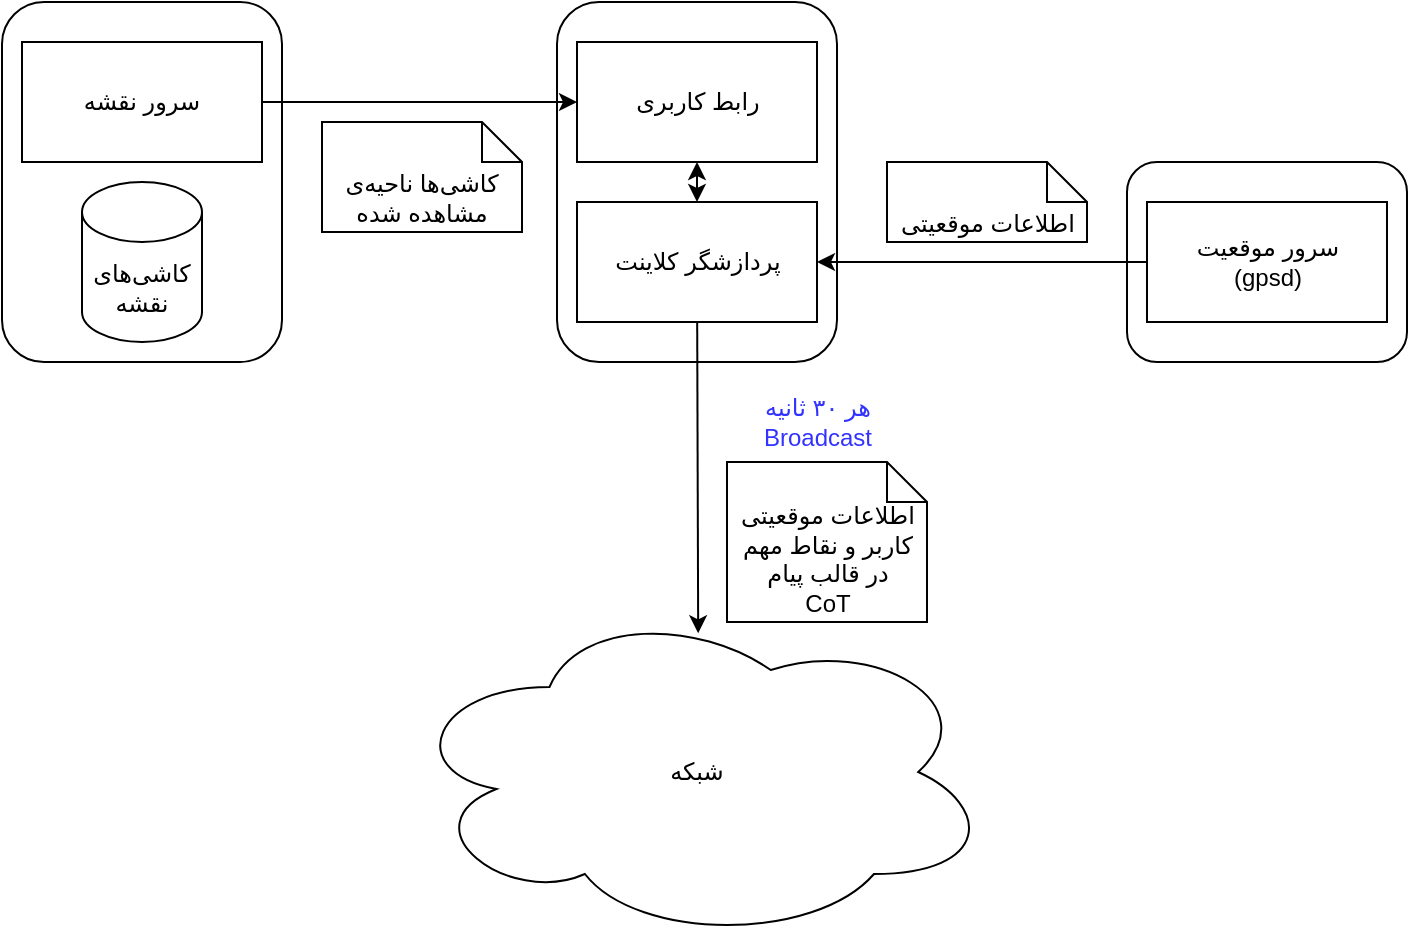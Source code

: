<mxfile version="24.4.0" type="device">
  <diagram name="Page-1" id="ndZQbKBwevXoO8bsmaXa">
    <mxGraphModel dx="1434" dy="795" grid="1" gridSize="10" guides="1" tooltips="1" connect="1" arrows="1" fold="1" page="1" pageScale="1" pageWidth="850" pageHeight="1100" math="0" shadow="0">
      <root>
        <mxCell id="0" />
        <mxCell id="1" parent="0" />
        <mxCell id="eOfoeHNz91V3WnYGeERz-8" value="" style="rounded=1;whiteSpace=wrap;html=1;" vertex="1" parent="1">
          <mxGeometry x="592.5" y="100" width="140" height="100" as="geometry" />
        </mxCell>
        <mxCell id="eOfoeHNz91V3WnYGeERz-7" value="" style="rounded=1;whiteSpace=wrap;html=1;" vertex="1" parent="1">
          <mxGeometry x="307.5" y="20" width="140" height="180" as="geometry" />
        </mxCell>
        <mxCell id="eOfoeHNz91V3WnYGeERz-5" value="" style="rounded=1;whiteSpace=wrap;html=1;" vertex="1" parent="1">
          <mxGeometry x="30" y="20" width="140" height="180" as="geometry" />
        </mxCell>
        <mxCell id="eOfoeHNz91V3WnYGeERz-1" value="سرور نقشه" style="rounded=0;whiteSpace=wrap;html=1;" vertex="1" parent="1">
          <mxGeometry x="40" y="40" width="120" height="60" as="geometry" />
        </mxCell>
        <mxCell id="eOfoeHNz91V3WnYGeERz-2" value="رابط کاربری" style="rounded=0;whiteSpace=wrap;html=1;" vertex="1" parent="1">
          <mxGeometry x="317.5" y="40" width="120" height="60" as="geometry" />
        </mxCell>
        <mxCell id="eOfoeHNz91V3WnYGeERz-3" value="پردازشگر کلاینت" style="rounded=0;whiteSpace=wrap;html=1;" vertex="1" parent="1">
          <mxGeometry x="317.5" y="120" width="120" height="60" as="geometry" />
        </mxCell>
        <mxCell id="eOfoeHNz91V3WnYGeERz-4" value="&lt;div&gt;سرور موقعیت&lt;br&gt;&lt;/div&gt;&lt;div&gt;(gpsd)&lt;/div&gt;" style="rounded=0;whiteSpace=wrap;html=1;" vertex="1" parent="1">
          <mxGeometry x="602.5" y="120" width="120" height="60" as="geometry" />
        </mxCell>
        <mxCell id="eOfoeHNz91V3WnYGeERz-6" value="کاشی‌های نقشه" style="shape=cylinder3;whiteSpace=wrap;html=1;boundedLbl=1;backgroundOutline=1;size=15;" vertex="1" parent="1">
          <mxGeometry x="70" y="110" width="60" height="80" as="geometry" />
        </mxCell>
        <mxCell id="eOfoeHNz91V3WnYGeERz-9" value="" style="endArrow=classic;startArrow=none;html=1;rounded=0;exitX=1;exitY=0.5;exitDx=0;exitDy=0;entryX=0;entryY=0.5;entryDx=0;entryDy=0;startFill=0;" edge="1" parent="1" source="eOfoeHNz91V3WnYGeERz-1" target="eOfoeHNz91V3WnYGeERz-2">
          <mxGeometry width="50" height="50" relative="1" as="geometry">
            <mxPoint x="170" y="110" as="sourcePoint" />
            <mxPoint x="220" y="60" as="targetPoint" />
          </mxGeometry>
        </mxCell>
        <mxCell id="eOfoeHNz91V3WnYGeERz-10" value="" style="endArrow=none;startArrow=classic;html=1;rounded=0;entryX=0;entryY=0.5;entryDx=0;entryDy=0;endFill=0;" edge="1" parent="1" source="eOfoeHNz91V3WnYGeERz-3" target="eOfoeHNz91V3WnYGeERz-4">
          <mxGeometry width="50" height="50" relative="1" as="geometry">
            <mxPoint x="472.5" y="180" as="sourcePoint" />
            <mxPoint x="522.5" y="130" as="targetPoint" />
          </mxGeometry>
        </mxCell>
        <mxCell id="eOfoeHNz91V3WnYGeERz-11" value="" style="endArrow=classic;startArrow=classic;html=1;rounded=0;entryX=0.5;entryY=1;entryDx=0;entryDy=0;" edge="1" parent="1" source="eOfoeHNz91V3WnYGeERz-3" target="eOfoeHNz91V3WnYGeERz-2">
          <mxGeometry width="50" height="50" relative="1" as="geometry">
            <mxPoint x="372.5" y="150" as="sourcePoint" />
            <mxPoint x="422.5" y="100" as="targetPoint" />
          </mxGeometry>
        </mxCell>
        <mxCell id="eOfoeHNz91V3WnYGeERz-12" value="شبکه‌" style="ellipse;shape=cloud;whiteSpace=wrap;html=1;" vertex="1" parent="1">
          <mxGeometry x="230" y="320" width="295" height="170" as="geometry" />
        </mxCell>
        <mxCell id="eOfoeHNz91V3WnYGeERz-13" value="" style="endArrow=classic;html=1;rounded=0;entryX=0.502;entryY=0.092;entryDx=0;entryDy=0;entryPerimeter=0;" edge="1" parent="1" source="eOfoeHNz91V3WnYGeERz-3" target="eOfoeHNz91V3WnYGeERz-12">
          <mxGeometry width="50" height="50" relative="1" as="geometry">
            <mxPoint x="372.5" y="220" as="sourcePoint" />
            <mxPoint x="422.5" y="170" as="targetPoint" />
          </mxGeometry>
        </mxCell>
        <mxCell id="eOfoeHNz91V3WnYGeERz-20" value="&lt;div&gt;اطلاعات موقعیتی کاربر و نقاط مهم در قالب پیام &lt;br&gt;&lt;/div&gt;&lt;div&gt;CoT&lt;br&gt;&lt;/div&gt;" style="shape=note;size=20;whiteSpace=wrap;html=1;align=center;verticalAlign=bottom;" vertex="1" parent="1">
          <mxGeometry x="392.5" y="250" width="100" height="80" as="geometry" />
        </mxCell>
        <mxCell id="eOfoeHNz91V3WnYGeERz-21" value="&lt;div&gt;هر ۳۰ ثانیه&lt;/div&gt;&lt;div&gt;Broadcast&lt;br&gt;&lt;/div&gt;" style="text;html=1;align=center;verticalAlign=middle;whiteSpace=wrap;rounded=0;fontColor=#3333FF;" vertex="1" parent="1">
          <mxGeometry x="402.5" y="210" width="70" height="40" as="geometry" />
        </mxCell>
        <mxCell id="eOfoeHNz91V3WnYGeERz-22" value="اطلاعات موقعیتی" style="shape=note;size=20;whiteSpace=wrap;html=1;align=center;verticalAlign=bottom;" vertex="1" parent="1">
          <mxGeometry x="472.5" y="100" width="100" height="40" as="geometry" />
        </mxCell>
        <mxCell id="eOfoeHNz91V3WnYGeERz-23" value="کاشی‌ها ناحیه‌ی مشاهده شده" style="shape=note;size=20;whiteSpace=wrap;html=1;align=center;verticalAlign=bottom;" vertex="1" parent="1">
          <mxGeometry x="190" y="80" width="100" height="55" as="geometry" />
        </mxCell>
      </root>
    </mxGraphModel>
  </diagram>
</mxfile>
